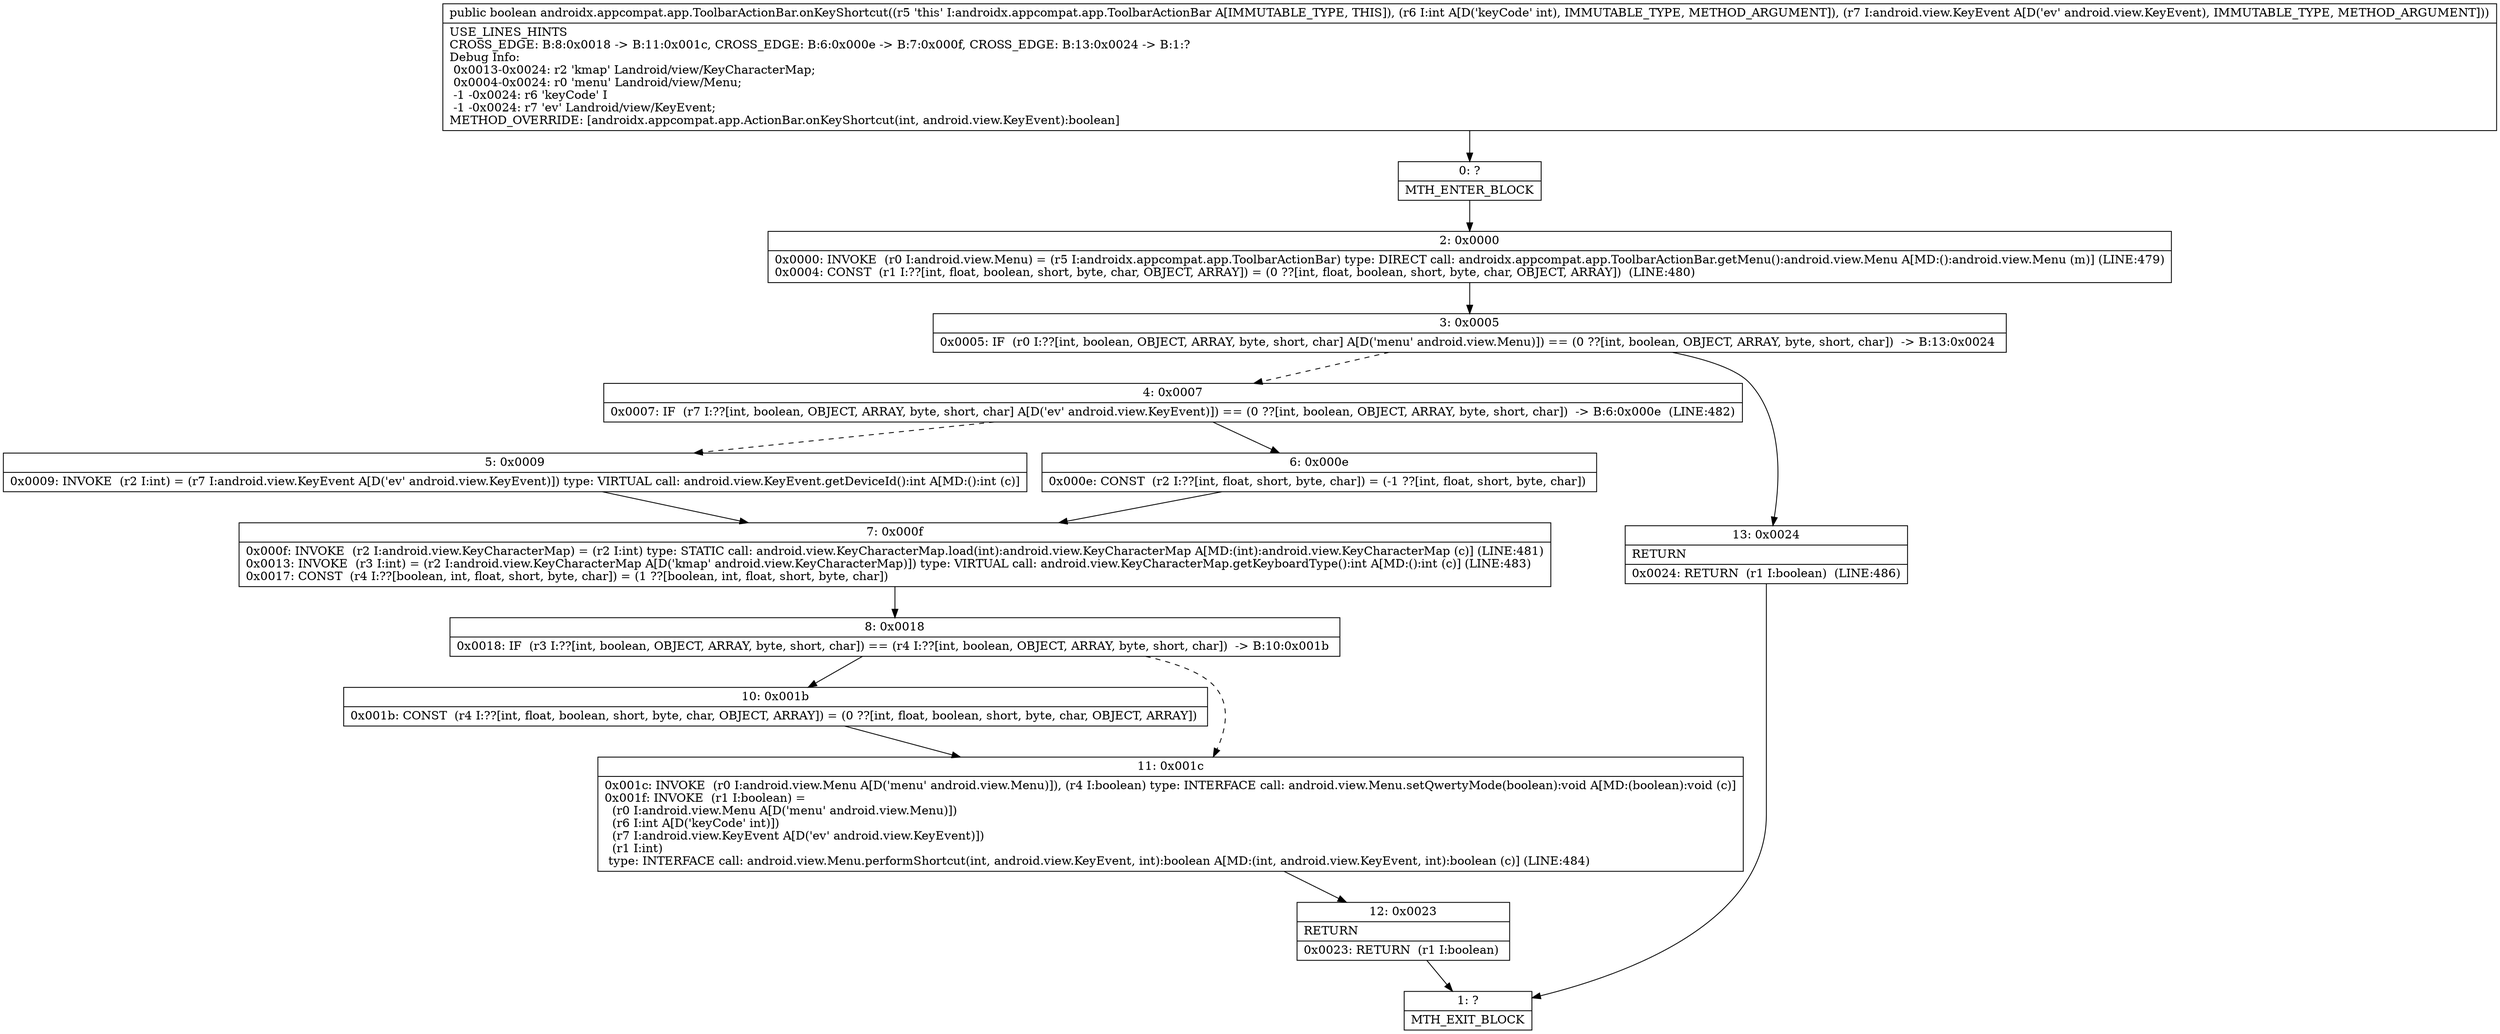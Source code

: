 digraph "CFG forandroidx.appcompat.app.ToolbarActionBar.onKeyShortcut(ILandroid\/view\/KeyEvent;)Z" {
Node_0 [shape=record,label="{0\:\ ?|MTH_ENTER_BLOCK\l}"];
Node_2 [shape=record,label="{2\:\ 0x0000|0x0000: INVOKE  (r0 I:android.view.Menu) = (r5 I:androidx.appcompat.app.ToolbarActionBar) type: DIRECT call: androidx.appcompat.app.ToolbarActionBar.getMenu():android.view.Menu A[MD:():android.view.Menu (m)] (LINE:479)\l0x0004: CONST  (r1 I:??[int, float, boolean, short, byte, char, OBJECT, ARRAY]) = (0 ??[int, float, boolean, short, byte, char, OBJECT, ARRAY])  (LINE:480)\l}"];
Node_3 [shape=record,label="{3\:\ 0x0005|0x0005: IF  (r0 I:??[int, boolean, OBJECT, ARRAY, byte, short, char] A[D('menu' android.view.Menu)]) == (0 ??[int, boolean, OBJECT, ARRAY, byte, short, char])  \-\> B:13:0x0024 \l}"];
Node_4 [shape=record,label="{4\:\ 0x0007|0x0007: IF  (r7 I:??[int, boolean, OBJECT, ARRAY, byte, short, char] A[D('ev' android.view.KeyEvent)]) == (0 ??[int, boolean, OBJECT, ARRAY, byte, short, char])  \-\> B:6:0x000e  (LINE:482)\l}"];
Node_5 [shape=record,label="{5\:\ 0x0009|0x0009: INVOKE  (r2 I:int) = (r7 I:android.view.KeyEvent A[D('ev' android.view.KeyEvent)]) type: VIRTUAL call: android.view.KeyEvent.getDeviceId():int A[MD:():int (c)]\l}"];
Node_7 [shape=record,label="{7\:\ 0x000f|0x000f: INVOKE  (r2 I:android.view.KeyCharacterMap) = (r2 I:int) type: STATIC call: android.view.KeyCharacterMap.load(int):android.view.KeyCharacterMap A[MD:(int):android.view.KeyCharacterMap (c)] (LINE:481)\l0x0013: INVOKE  (r3 I:int) = (r2 I:android.view.KeyCharacterMap A[D('kmap' android.view.KeyCharacterMap)]) type: VIRTUAL call: android.view.KeyCharacterMap.getKeyboardType():int A[MD:():int (c)] (LINE:483)\l0x0017: CONST  (r4 I:??[boolean, int, float, short, byte, char]) = (1 ??[boolean, int, float, short, byte, char]) \l}"];
Node_8 [shape=record,label="{8\:\ 0x0018|0x0018: IF  (r3 I:??[int, boolean, OBJECT, ARRAY, byte, short, char]) == (r4 I:??[int, boolean, OBJECT, ARRAY, byte, short, char])  \-\> B:10:0x001b \l}"];
Node_10 [shape=record,label="{10\:\ 0x001b|0x001b: CONST  (r4 I:??[int, float, boolean, short, byte, char, OBJECT, ARRAY]) = (0 ??[int, float, boolean, short, byte, char, OBJECT, ARRAY]) \l}"];
Node_11 [shape=record,label="{11\:\ 0x001c|0x001c: INVOKE  (r0 I:android.view.Menu A[D('menu' android.view.Menu)]), (r4 I:boolean) type: INTERFACE call: android.view.Menu.setQwertyMode(boolean):void A[MD:(boolean):void (c)]\l0x001f: INVOKE  (r1 I:boolean) = \l  (r0 I:android.view.Menu A[D('menu' android.view.Menu)])\l  (r6 I:int A[D('keyCode' int)])\l  (r7 I:android.view.KeyEvent A[D('ev' android.view.KeyEvent)])\l  (r1 I:int)\l type: INTERFACE call: android.view.Menu.performShortcut(int, android.view.KeyEvent, int):boolean A[MD:(int, android.view.KeyEvent, int):boolean (c)] (LINE:484)\l}"];
Node_12 [shape=record,label="{12\:\ 0x0023|RETURN\l|0x0023: RETURN  (r1 I:boolean) \l}"];
Node_1 [shape=record,label="{1\:\ ?|MTH_EXIT_BLOCK\l}"];
Node_6 [shape=record,label="{6\:\ 0x000e|0x000e: CONST  (r2 I:??[int, float, short, byte, char]) = (\-1 ??[int, float, short, byte, char]) \l}"];
Node_13 [shape=record,label="{13\:\ 0x0024|RETURN\l|0x0024: RETURN  (r1 I:boolean)  (LINE:486)\l}"];
MethodNode[shape=record,label="{public boolean androidx.appcompat.app.ToolbarActionBar.onKeyShortcut((r5 'this' I:androidx.appcompat.app.ToolbarActionBar A[IMMUTABLE_TYPE, THIS]), (r6 I:int A[D('keyCode' int), IMMUTABLE_TYPE, METHOD_ARGUMENT]), (r7 I:android.view.KeyEvent A[D('ev' android.view.KeyEvent), IMMUTABLE_TYPE, METHOD_ARGUMENT]))  | USE_LINES_HINTS\lCROSS_EDGE: B:8:0x0018 \-\> B:11:0x001c, CROSS_EDGE: B:6:0x000e \-\> B:7:0x000f, CROSS_EDGE: B:13:0x0024 \-\> B:1:?\lDebug Info:\l  0x0013\-0x0024: r2 'kmap' Landroid\/view\/KeyCharacterMap;\l  0x0004\-0x0024: r0 'menu' Landroid\/view\/Menu;\l  \-1 \-0x0024: r6 'keyCode' I\l  \-1 \-0x0024: r7 'ev' Landroid\/view\/KeyEvent;\lMETHOD_OVERRIDE: [androidx.appcompat.app.ActionBar.onKeyShortcut(int, android.view.KeyEvent):boolean]\l}"];
MethodNode -> Node_0;Node_0 -> Node_2;
Node_2 -> Node_3;
Node_3 -> Node_4[style=dashed];
Node_3 -> Node_13;
Node_4 -> Node_5[style=dashed];
Node_4 -> Node_6;
Node_5 -> Node_7;
Node_7 -> Node_8;
Node_8 -> Node_10;
Node_8 -> Node_11[style=dashed];
Node_10 -> Node_11;
Node_11 -> Node_12;
Node_12 -> Node_1;
Node_6 -> Node_7;
Node_13 -> Node_1;
}

